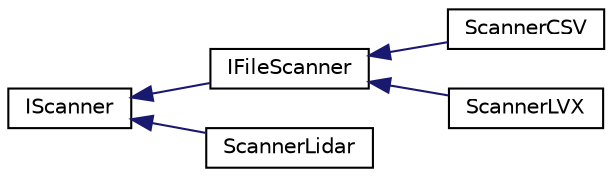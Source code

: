 digraph "Graphical Class Hierarchy"
{
 // LATEX_PDF_SIZE
  edge [fontname="Helvetica",fontsize="10",labelfontname="Helvetica",labelfontsize="10"];
  node [fontname="Helvetica",fontsize="10",shape=record];
  rankdir="LR";
  Node0 [label="IScanner",height=0.2,width=0.4,color="black", fillcolor="white", style="filled",URL="$classIScanner.html",tooltip=" "];
  Node0 -> Node1 [dir="back",color="midnightblue",fontsize="10",style="solid",fontname="Helvetica"];
  Node1 [label="IFileScanner",height=0.2,width=0.4,color="black", fillcolor="white", style="filled",URL="$classIFileScanner.html",tooltip=" "];
  Node1 -> Node2 [dir="back",color="midnightblue",fontsize="10",style="solid",fontname="Helvetica"];
  Node2 [label="ScannerCSV",height=0.2,width=0.4,color="black", fillcolor="white", style="filled",URL="$classScannerCSV.html",tooltip=" "];
  Node1 -> Node3 [dir="back",color="midnightblue",fontsize="10",style="solid",fontname="Helvetica"];
  Node3 [label="ScannerLVX",height=0.2,width=0.4,color="black", fillcolor="white", style="filled",URL="$classScannerLVX.html",tooltip=" "];
  Node0 -> Node4 [dir="back",color="midnightblue",fontsize="10",style="solid",fontname="Helvetica"];
  Node4 [label="ScannerLidar",height=0.2,width=0.4,color="black", fillcolor="white", style="filled",URL="$classScannerLidar.html",tooltip=" "];
}
